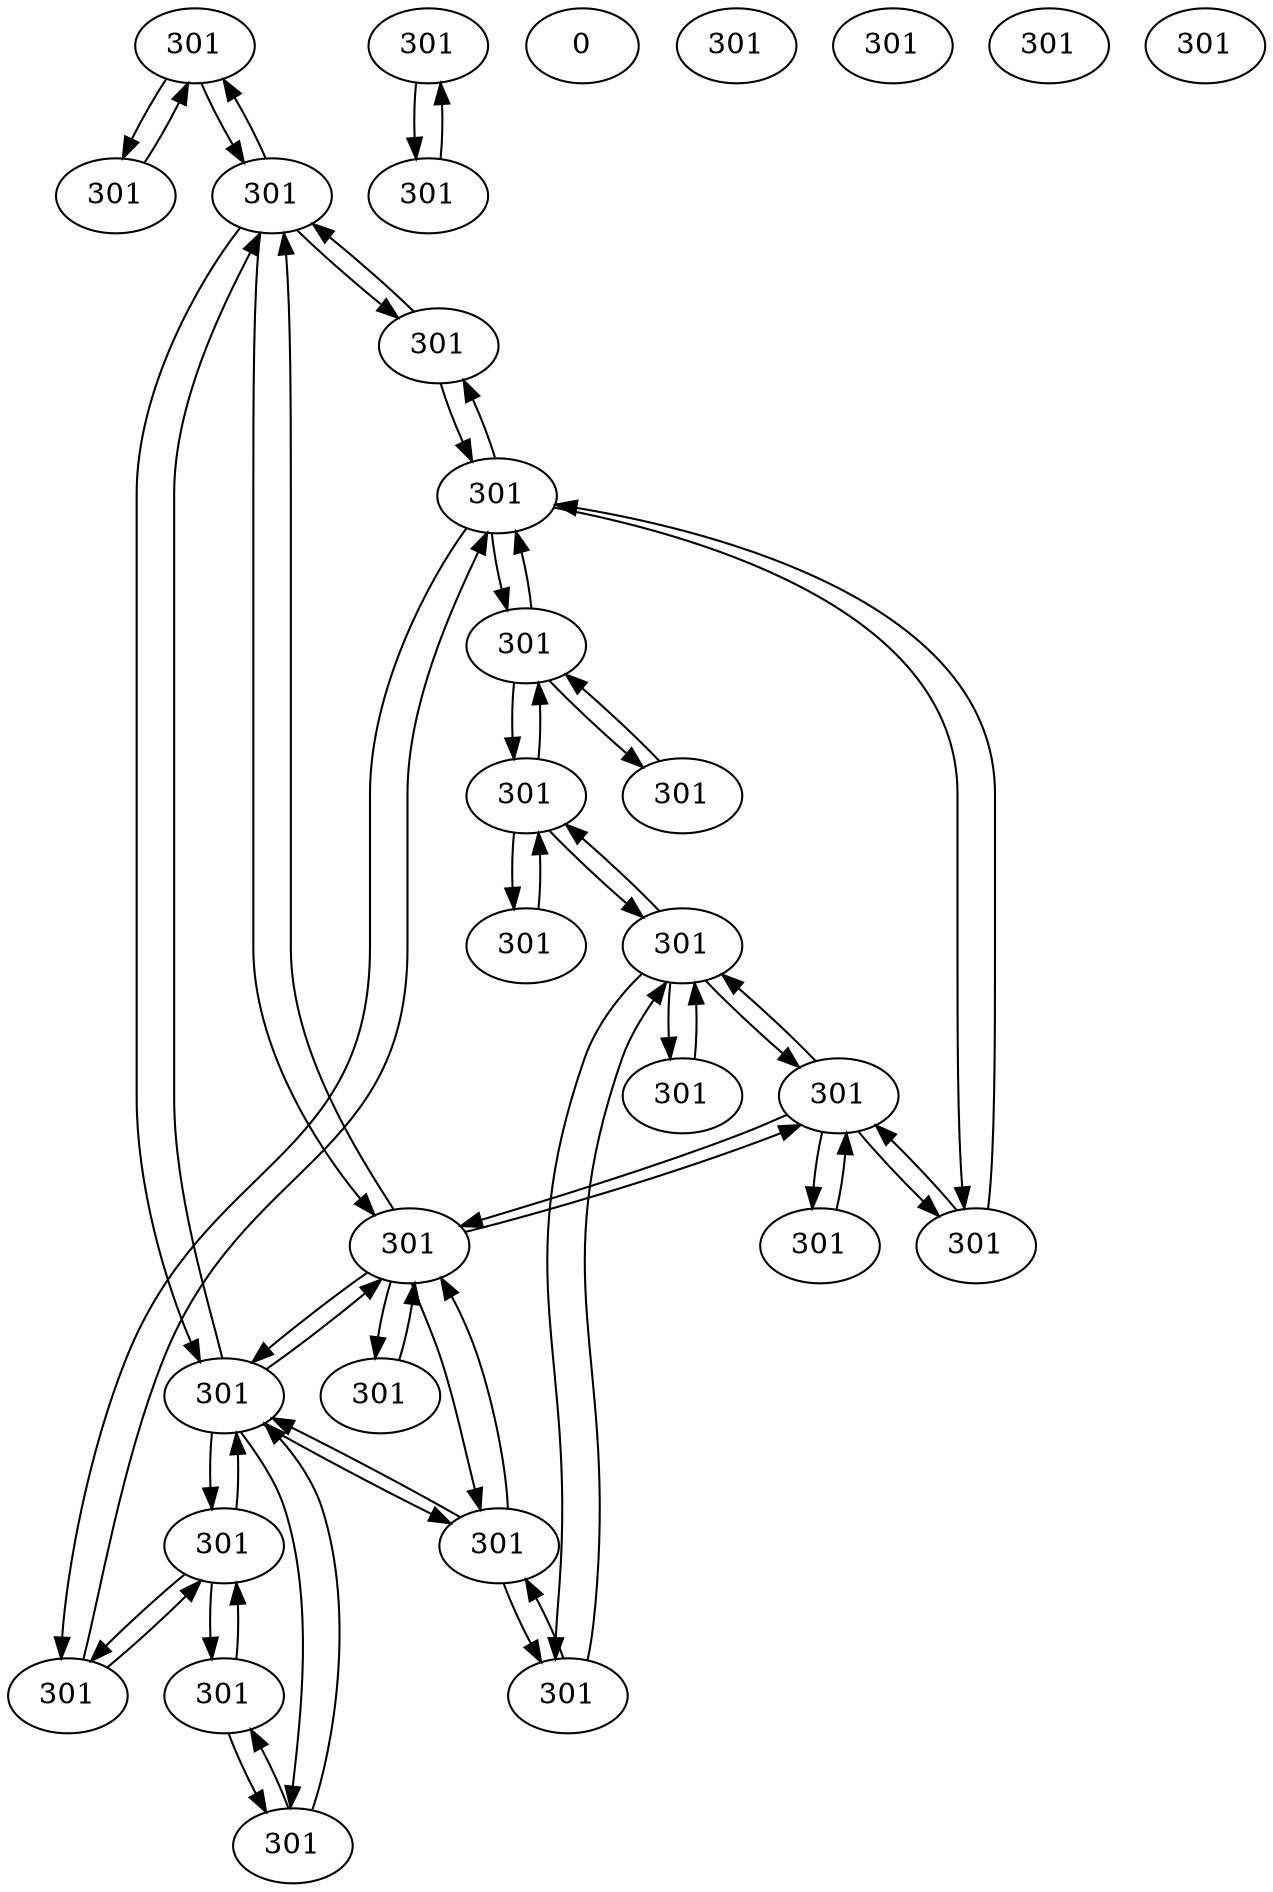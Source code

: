 digraph sample {
1->28
1->20
2->30
2->15
2->10
4->23
4->19
5->30
6->26
6->14
6->13
7->27
7->21
8->25
9->23
10->29
10->23
10->13
10->2
13->6
13->10
14->6
14->20
14->21
14->27
14->26
15->2
16->19
16->21
17->19
17->20
18->26
19->16
19->17
19->30
19->4
20->17
20->14
20->26
20->1
21->16
21->14
21->7
23->9
23->10
23->4
23->26
25->8
26->6
26->20
26->18
26->14
26->23
27->7
27->14
28->1
29->10
30->2
30->19
30->5
1 [label=301]
2 [label=301]
3 [label=0]
4 [label=301]
5 [label=301]
6 [label=301]
7 [label=301]
8 [label=301]
9 [label=301]
10 [label=301]
11 [label=301]
12 [label=301]
13 [label=301]
14 [label=301]
15 [label=301]
16 [label=301]
17 [label=301]
18 [label=301]
19 [label=301]
20 [label=301]
21 [label=301]
22 [label=301]
23 [label=301]
24 [label=301]
25 [label=301]
26 [label=301]
27 [label=301]
28 [label=301]
29 [label=301]
30 [label=301]
}